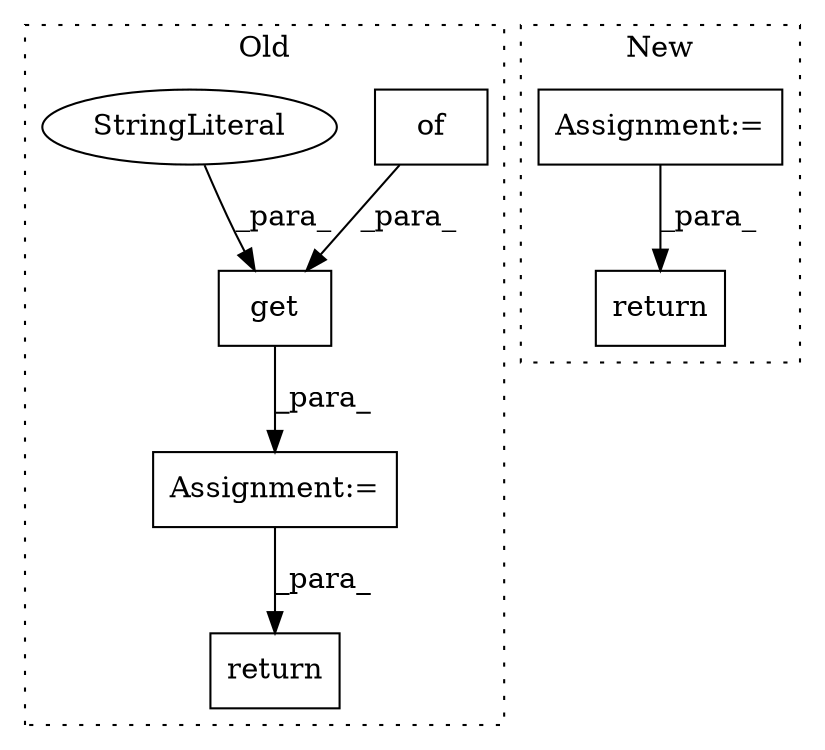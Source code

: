 digraph G {
subgraph cluster0 {
1 [label="of" a="32" s="2526" l="4" shape="box"];
3 [label="return" a="41" s="2631" l="7" shape="box"];
5 [label="Assignment:=" a="7" s="2547" l="1" shape="box"];
6 [label="get" a="32" s="2509,2530" l="4,1" shape="box"];
7 [label="StringLiteral" a="45" s="2513" l="8" shape="ellipse"];
label = "Old";
style="dotted";
}
subgraph cluster1 {
2 [label="return" a="41" s="1336" l="7" shape="box"];
4 [label="Assignment:=" a="7" s="1235" l="1" shape="box"];
label = "New";
style="dotted";
}
1 -> 6 [label="_para_"];
4 -> 2 [label="_para_"];
5 -> 3 [label="_para_"];
6 -> 5 [label="_para_"];
7 -> 6 [label="_para_"];
}